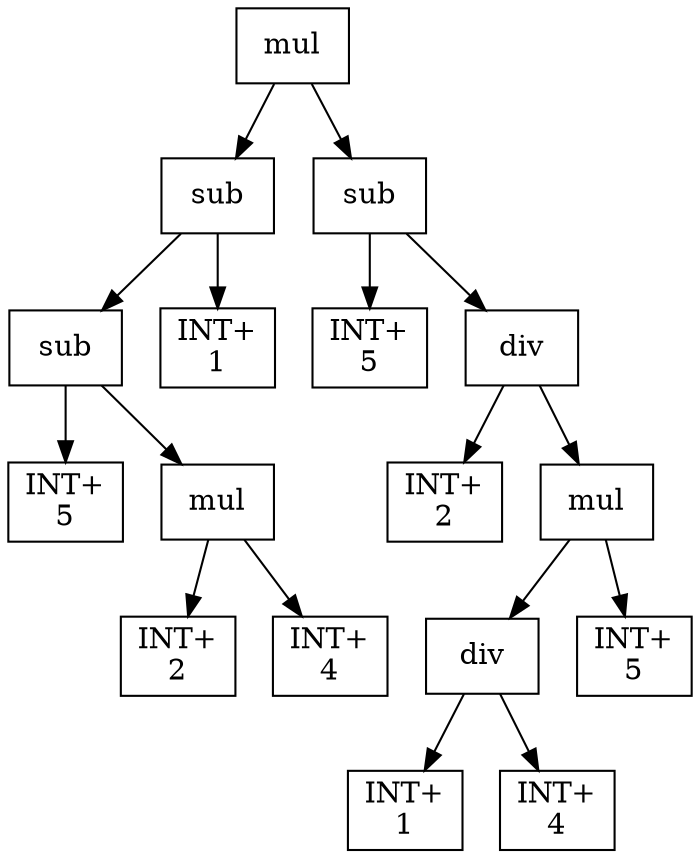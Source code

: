 digraph expr {
  node [shape=box];
  n1 [label="mul"];
  n2 [label="sub"];
  n3 [label="sub"];
  n4 [label="INT+\n5"];
  n5 [label="mul"];
  n6 [label="INT+\n2"];
  n7 [label="INT+\n4"];
  n5 -> n6;
  n5 -> n7;
  n3 -> n4;
  n3 -> n5;
  n8 [label="INT+\n1"];
  n2 -> n3;
  n2 -> n8;
  n9 [label="sub"];
  n10 [label="INT+\n5"];
  n11 [label="div"];
  n12 [label="INT+\n2"];
  n13 [label="mul"];
  n14 [label="div"];
  n15 [label="INT+\n1"];
  n16 [label="INT+\n4"];
  n14 -> n15;
  n14 -> n16;
  n17 [label="INT+\n5"];
  n13 -> n14;
  n13 -> n17;
  n11 -> n12;
  n11 -> n13;
  n9 -> n10;
  n9 -> n11;
  n1 -> n2;
  n1 -> n9;
}